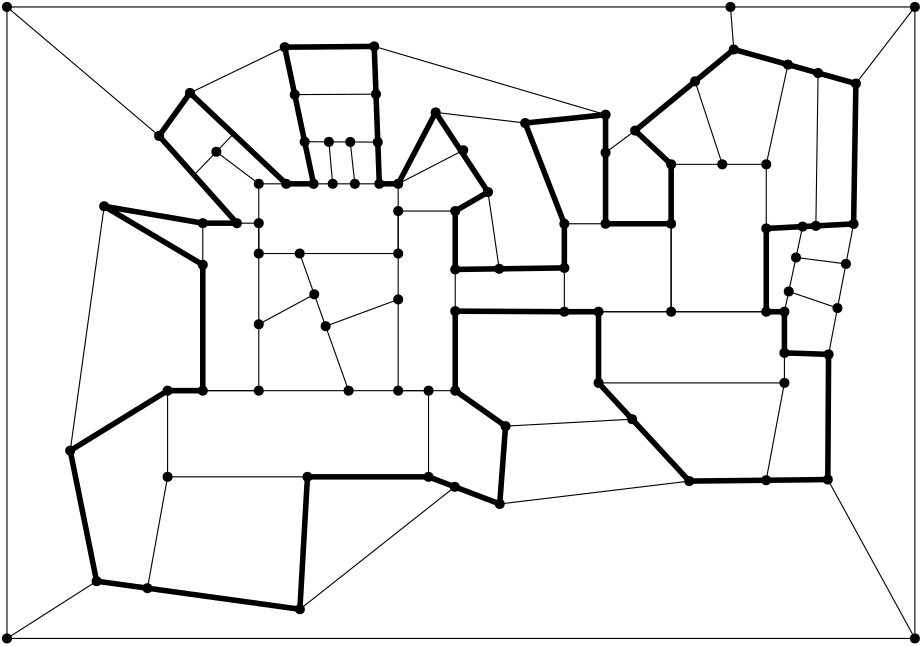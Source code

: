 <?xml version="1.0"?>
<!DOCTYPE ipe SYSTEM "ipe.dtd">
<ipe version="70206" creator="Ipe 7.2.7">
<info created="D:20180929072549" modified="D:20181001110234"/>
<preamble></preamble>
<ipestyle name="basic">
<symbol name="arrow/arc(spx)">
<path stroke="sym-stroke" fill="sym-stroke" pen="sym-pen">
0 0 m
-1 0.333 l
-1 -0.333 l
h
</path>
</symbol>
<symbol name="arrow/farc(spx)">
<path stroke="sym-stroke" fill="white" pen="sym-pen">
0 0 m
-1 0.333 l
-1 -0.333 l
h
</path>
</symbol>
<symbol name="arrow/ptarc(spx)">
<path stroke="sym-stroke" fill="sym-stroke" pen="sym-pen">
0 0 m
-1 0.333 l
-0.8 0 l
-1 -0.333 l
h
</path>
</symbol>
<symbol name="arrow/fptarc(spx)">
<path stroke="sym-stroke" fill="white" pen="sym-pen">
0 0 m
-1 0.333 l
-0.8 0 l
-1 -0.333 l
h
</path>
</symbol>
<symbol name="mark/circle(sx)" transformations="translations">
<path fill="sym-stroke">
0.6 0 0 0.6 0 0 e
0.4 0 0 0.4 0 0 e
</path>
</symbol>
<symbol name="mark/disk(sx)" transformations="translations">
<path fill="sym-stroke">
0.6 0 0 0.6 0 0 e
</path>
</symbol>
<symbol name="mark/fdisk(sfx)" transformations="translations">
<group>
<path fill="sym-fill">
0.5 0 0 0.5 0 0 e
</path>
<path fill="sym-stroke" fillrule="eofill">
0.6 0 0 0.6 0 0 e
0.4 0 0 0.4 0 0 e
</path>
</group>
</symbol>
<symbol name="mark/box(sx)" transformations="translations">
<path fill="sym-stroke" fillrule="eofill">
-0.6 -0.6 m
0.6 -0.6 l
0.6 0.6 l
-0.6 0.6 l
h
-0.4 -0.4 m
0.4 -0.4 l
0.4 0.4 l
-0.4 0.4 l
h
</path>
</symbol>
<symbol name="mark/square(sx)" transformations="translations">
<path fill="sym-stroke">
-0.6 -0.6 m
0.6 -0.6 l
0.6 0.6 l
-0.6 0.6 l
h
</path>
</symbol>
<symbol name="mark/fsquare(sfx)" transformations="translations">
<group>
<path fill="sym-fill">
-0.5 -0.5 m
0.5 -0.5 l
0.5 0.5 l
-0.5 0.5 l
h
</path>
<path fill="sym-stroke" fillrule="eofill">
-0.6 -0.6 m
0.6 -0.6 l
0.6 0.6 l
-0.6 0.6 l
h
-0.4 -0.4 m
0.4 -0.4 l
0.4 0.4 l
-0.4 0.4 l
h
</path>
</group>
</symbol>
<symbol name="mark/cross(sx)" transformations="translations">
<group>
<path fill="sym-stroke">
-0.43 -0.57 m
0.57 0.43 l
0.43 0.57 l
-0.57 -0.43 l
h
</path>
<path fill="sym-stroke">
-0.43 0.57 m
0.57 -0.43 l
0.43 -0.57 l
-0.57 0.43 l
h
</path>
</group>
</symbol>
<symbol name="arrow/fnormal(spx)">
<path stroke="sym-stroke" fill="white" pen="sym-pen">
0 0 m
-1 0.333 l
-1 -0.333 l
h
</path>
</symbol>
<symbol name="arrow/pointed(spx)">
<path stroke="sym-stroke" fill="sym-stroke" pen="sym-pen">
0 0 m
-1 0.333 l
-0.8 0 l
-1 -0.333 l
h
</path>
</symbol>
<symbol name="arrow/fpointed(spx)">
<path stroke="sym-stroke" fill="white" pen="sym-pen">
0 0 m
-1 0.333 l
-0.8 0 l
-1 -0.333 l
h
</path>
</symbol>
<symbol name="arrow/linear(spx)">
<path stroke="sym-stroke" pen="sym-pen">
-1 0.333 m
0 0 l
-1 -0.333 l
</path>
</symbol>
<symbol name="arrow/fdouble(spx)">
<path stroke="sym-stroke" fill="white" pen="sym-pen">
0 0 m
-1 0.333 l
-1 -0.333 l
h
-1 0 m
-2 0.333 l
-2 -0.333 l
h
</path>
</symbol>
<symbol name="arrow/double(spx)">
<path stroke="sym-stroke" fill="sym-stroke" pen="sym-pen">
0 0 m
-1 0.333 l
-1 -0.333 l
h
-1 0 m
-2 0.333 l
-2 -0.333 l
h
</path>
</symbol>
<pen name="heavier" value="0.8"/>
<pen name="fat" value="1.2"/>
<pen name="ultrafat" value="2"/>
<symbolsize name="large" value="5"/>
<symbolsize name="small" value="2"/>
<symbolsize name="tiny" value="1.1"/>
<arrowsize name="large" value="10"/>
<arrowsize name="small" value="5"/>
<arrowsize name="tiny" value="3"/>
<color name="red" value="1 0 0"/>
<color name="green" value="0 1 0"/>
<color name="blue" value="0 0 1"/>
<color name="yellow" value="1 1 0"/>
<color name="orange" value="1 0.647 0"/>
<color name="gold" value="1 0.843 0"/>
<color name="purple" value="0.627 0.125 0.941"/>
<color name="gray" value="0.745"/>
<color name="brown" value="0.647 0.165 0.165"/>
<color name="navy" value="0 0 0.502"/>
<color name="pink" value="1 0.753 0.796"/>
<color name="seagreen" value="0.18 0.545 0.341"/>
<color name="turquoise" value="0.251 0.878 0.816"/>
<color name="violet" value="0.933 0.51 0.933"/>
<color name="darkblue" value="0 0 0.545"/>
<color name="darkcyan" value="0 0.545 0.545"/>
<color name="darkgray" value="0.663"/>
<color name="darkgreen" value="0 0.392 0"/>
<color name="darkmagenta" value="0.545 0 0.545"/>
<color name="darkorange" value="1 0.549 0"/>
<color name="darkred" value="0.545 0 0"/>
<color name="lightblue" value="0.678 0.847 0.902"/>
<color name="lightcyan" value="0.878 1 1"/>
<color name="lightgray" value="0.827"/>
<color name="lightgreen" value="0.565 0.933 0.565"/>
<color name="lightyellow" value="1 1 0.878"/>
<dashstyle name="dashed" value="[4] 0"/>
<dashstyle name="dotted" value="[1 3] 0"/>
<dashstyle name="dash dotted" value="[4 2 1 2] 0"/>
<dashstyle name="dash dot dotted" value="[4 2 1 2 1 2] 0"/>
<textsize name="large" value="\large"/>
<textsize name="small" value="\small"/>
<textsize name="tiny" value="\tiny"/>
<textsize name="Large" value="\Large"/>
<textsize name="LARGE" value="\LARGE"/>
<textsize name="huge" value="\huge"/>
<textsize name="Huge" value="\Huge"/>
<textsize name="footnote" value="\footnotesize"/>
<textstyle name="center" begin="\begin{center}" end="\end{center}"/>
<textstyle name="itemize" begin="\begin{itemize}" end="\end{itemize}"/>
<textstyle name="item" begin="\begin{itemize}\item{}" end="\end{itemize}"/>
<gridsize name="4 pts" value="4"/>
<gridsize name="8 pts (~3 mm)" value="8"/>
<gridsize name="16 pts (~6 mm)" value="16"/>
<gridsize name="32 pts (~12 mm)" value="32"/>
<gridsize name="10 pts (~3.5 mm)" value="10"/>
<gridsize name="20 pts (~7 mm)" value="20"/>
<gridsize name="14 pts (~5 mm)" value="14"/>
<gridsize name="28 pts (~10 mm)" value="28"/>
<gridsize name="56 pts (~20 mm)" value="56"/>
<anglesize name="90 deg" value="90"/>
<anglesize name="60 deg" value="60"/>
<anglesize name="45 deg" value="45"/>
<anglesize name="30 deg" value="30"/>
<anglesize name="22.5 deg" value="22.5"/>
<opacity name="10%" value="0.1"/>
<opacity name="30%" value="0.3"/>
<opacity name="50%" value="0.5"/>
<opacity name="75%" value="0.75"/>
<tiling name="falling" angle="-60" step="4" width="1"/>
<tiling name="rising" angle="30" step="4" width="1"/>
</ipestyle>
<ipestyle name="brew">
<color name="brew1" value="0.552 0.827 0.78"/>
<color name="brew2" value="1 1 0.701"/>
<color name="brew3" value="0.745 0.729 0.854"/>
<color name="brew4" value="0.984 0.501 0.447"/>
<color name="brew5" value="0.501 0.694 0.827"/>
<color name="brew6" value="0.992 0.705 0.384"/>
<color name="brew7" value="0.701 0.87 0.411"/>
<color name="brew8" value="0.988 0.803 0.898"/>
</ipestyle>
<page>
<layer name="alpha"/>
<layer name="tpc0"/>
<layer name="tpc1"/>
<layer name="H"/>
<layer name="tilde-H"/>
<layer name="t0t1"/>
<view layers="alpha" active="alpha"/>
<view layers="alpha tpc0 tpc1" active="tpc0"/>
<view layers="H" active="H"/>
<view layers="tilde-H" active="tilde-H"/>
<view layers="tilde-H t0t1" active="t0t1"/>
<path layer="tpc0" fill="brew8">
157.019 684.193 m
158.662 669.125 l
167.483 669.125 l
166.924 684.142 l
h
</path>
<path fill="brew8">
140.6 684.277 m
143.796 669.125 l
150.685 669.125 l
149.324 684.232 l
h
</path>
<path layer="tpc1" fill="brew8">
165.642 718.589 m
167.483 669.125 l
174.271 669.125 l
187.761 694.831 l
206.603 666.158 l
210.634 638.525 l
234.089 638.851 l
234.089 654.744 l
219.983 691.008 l
248.929 694.012 l
h
</path>
<path fill="brew8">
65.6971 526.072 m
33.424 505.457 l
360.283 505.457 l
328.94 562.664 l
279.061 562.102 l
258.473 584.392 l
212.922 581.896 l
210.825 553.876 l
194.651 560.037 l
138.881 515.968 l
h
</path>
<path fill="brew8">
293.896 732.8 m
295.079 717.496 l
339.043 705.208 l
338.224 654.689 l
329.213 607.721 l
328.94 562.664 l
360.283 505.457 l
360.283 732.8 l
h
</path>
<path fill="brew8">
88.1949 686.366 m
99.3124 701.845 l
133.419 718.315 l
165.642 718.589 l
248.929 694.012 l
248.929 680.377 l
295.079 717.496 l
293.896 732.8 l
33.424 732.8 l
h
</path>
<path fill="brew8">
33.424 732.8 m
33.424 505.457 l
65.6971 526.072 l
56.2009 573.078 l
68.4266 661.053 l
103.927 654.954 l
116.216 654.954 l
88.1949 686.366 l
h
</path>
<path fill="brew1">
99.3124 701.845 m
133.965 669.125 l
143.796 669.125 l
133.419 718.315 l
h
</path>
<path fill="brew1">
319.858 653.732 m
306.78 653.051 l
306.78 623.08 l
313.315 623.08 l
h
</path>
<path fill="brew1">
314.87 630.366 m
332.412 624.397 l
329.213 607.721 l
313.315 608.267 l
313.315 623.08 l
h
</path>
<path fill="brew1">
319.858 653.732 m
338.224 654.689 l
335.463 640.297 l
317.482 642.603 l
h
</path>
<path fill="brew1">
194.806 659.323 m
194.806 638.305 l
210.634 638.525 l
206.603 666.158 l
h
</path>
<path fill="brew1">
194.806 623.286 m
194.806 594.66 l
212.922 581.896 l
258.473 584.392 l
246.399 597.464 l
246.399 623.08 l
h
</path>
<path fill="brew1">
141.611 563.639 m
138.881 515.968 l
194.651 560.037 l
185.194 563.639 l
h
</path>
<path fill="brew1">
68.4266 661.053 m
56.2009 573.078 l
91.2567 594.66 l
103.927 594.66 l
103.927 639.978 l
h
</path>
<path layer="tpc0" fill="brew1">
325.439 709.01 m
324.633 653.981 l
338.224 654.689 l
339.043 705.208 l
h
</path>
<path fill="brew1">
133.419 718.315 m
137.021 701.241 l
166.282 701.393 l
165.642 718.589 l
h
</path>
<path fill="brew1">
246.399 597.464 m
279.061 562.102 l
328.94 562.664 l
329.213 607.721 l
313.315 608.267 l
313.315 597.464 l
h
</path>
<path fill="brew1">
91.2567 594.66 m
56.2009 573.078 l
65.6971 526.072 l
138.881 515.968 l
141.611 563.639 l
91.2567 563.639 l
h
</path>
<path fill="brew1">
194.806 594.66 m
185.194 594.66 l
185.194 563.639 l
210.825 553.876 l
212.922 581.896 l
h
</path>
<path fill="brew1">
103.927 639.978 m
103.927 654.954 l
68.4266 661.053 l
h
</path>
<path fill="brew1">
116.216 654.954 m
88.1949 686.366 l
99.3124 701.845 l
133.965 669.125 l
124.084 669.125 l
124.084 654.954 l
h
</path>
<path fill="brew1">
174.271 659.323 m
174.271 669.125 l
187.761 694.831 l
206.603 666.158 l
194.806 659.323 l
h
</path>
<path fill="brew1">
219.983 691.008 m
248.929 694.012 l
248.929 654.744 l
234.089 654.744 l
h
</path>
<path fill="brew1">
259.579 688.277 m
276.823 674.124 l
290.941 676.142 l
306.78 676.142 l
314.59 712.043 l
295.079 717.496 l
h
</path>
<path fill="brew8">
137.021 701.241 m
140.6 684.277 l
166.924 684.142 l
166.282 701.393 l
h
</path>
<path fill="brew8">
314.59 712.043 m
306.78 676.142 l
306.78 653.051 l
324.633 653.981 l
325.439 709.01 l
h
</path>
<path fill="brew8">
246.399 623.08 m
246.399 597.464 l
313.315 597.464 l
313.315 623.08 l
h
</path>
<path fill="brew8">
272.538 676.142 m
306.78 676.142 l
306.78 623.08 l
272.538 623.08 l
h
</path>
<path fill="brew8">
234.089 654.744 m
234.089 623.08 l
272.538 623.08 l
272.538 654.744 l
h
</path>
<path fill="brew8">
124.084 669.125 m
124.084 644.031 l
174.271 644.031 l
174.271 669.125 l
h
</path>
<path fill="brew8">
194.806 638.305 m
234.089 638.851 l
234.089 623.08 l
194.806 623.286 l
h
</path>
<path fill="brew8">
174.271 659.323 m
194.806 659.323 l
194.806 594.66 l
174.271 594.66 l
h
</path>
<path fill="brew8">
91.2567 594.66 m
91.2567 563.639 l
185.194 563.639 l
185.194 594.66 l
h
</path>
<path fill="brew8">
103.927 654.954 m
103.927 594.66 l
124.084 594.66 l
124.084 654.954 l
h
</path>
<path fill="brew8">
259.579 688.277 m
248.929 680.377 l
</path>
<path layer="alpha" stroke="black">
248.929 680.377 m
259.579 688.277 l
</path>
<path stroke="black">
248.929 694.012 m
165.642 718.589 l
</path>
<path stroke="black">
99.3124 701.845 m
133.419 718.315 l
</path>
<path layer="tpc1" fill="brew1">
259.579 688.277 m
248.929 680.377 l
248.929 654.744 l
272.538 654.744 l
272.538 676.142 l
h
</path>
<path layer="alpha" stroke="black">
234.089 654.744 m
234.089 623.08 l
272.538 623.08 l
272.538 654.744 l
h
</path>
<path stroke="black">
246.399 623.08 m
246.399 597.464 l
313.315 597.464 l
313.315 623.08 l
h
</path>
<path stroke="black">
272.538 623.08 m
272.538 676.142 l
306.78 676.142 l
306.78 623.08 l
h
</path>
<path matrix="1.6 0 0 1.6 -12.1109 -413.958" stroke="black">
85.1219 676.927 m
85.1219 661.243 l
116.489 661.243 l
116.489 676.927 l
h
</path>
<path matrix="1.6 0 0 1.6 -12.1109 -413.958" stroke="black">
116.489 670.801 m
116.489 630.386 l
129.323 630.386 l
129.323 670.801 l
h
</path>
<path matrix="1.6 0 0 1.6 -12.1109 -413.958" stroke="black">
123.316 630.386 m
123.316 610.998 l
64.6048 610.998 l
64.6048 630.386 l
h
</path>
<path matrix="1.6 0 0 1.6 -12.1109 -413.958" stroke="black">
85.1219 668.07 m
85.1219 630.386 l
72.5239 630.386 l
72.5239 668.07 l
h
</path>
<path stroke="black" pen="ultrafat">
88.1949 686.366 m
99.3124 701.845 l
133.965 669.125 l
143.796 669.125 l
133.419 718.315 l
165.642 718.589 l
167.483 669.125 l
174.271 669.125 l
187.761 694.831 l
206.603 666.158 l
194.806 659.323 l
194.806 638.305 l
234.089 638.851 l
234.089 654.744 l
219.983 691.008 l
248.929 694.012 l
248.929 654.744 l
272.538 654.744 l
272.538 676.142 l
259.579 688.277 l
295.079 717.496 l
339.043 705.208 l
338.224 654.689 l
306.78 653.051 l
306.78 623.08 l
313.315 623.08 l
313.315 608.267 l
329.213 607.721 l
328.94 562.664 l
279.061 562.102 l
246.399 597.464 l
246.399 623.08 l
234.089 623.08 l
194.806 623.286 l
194.806 594.66 l
212.922 581.896 l
210.825 553.876 l
185.194 563.639 l
141.611 563.639 l
138.881 515.968 l
65.6971 526.072 l
56.2009 573.078 l
91.2567 594.66 l
103.927 594.66 l
103.927 639.978 l
68.4266 661.053 l
103.927 654.954 l
116.216 654.954 l
h
</path>
<path stroke="black">
281.144 706.027 m
290.941 676.142 l
</path>
<path stroke="black">
306.78 676.142 m
314.59 712.043 l
</path>
<path stroke="black">
325.439 709.01 m
324.633 653.981 l
</path>
<path stroke="black">
138.821 644.031 m
156.42 594.66 l
</path>
<path stroke="black">
148.147 617.867 m
174.271 627.515 l
</path>
<path stroke="black">
144.055 629.349 m
124.084 618.567 l
</path>
<path stroke="black">
212.922 581.896 m
258.473 584.392 l
</path>
<path stroke="black">
187.761 694.831 m
219.983 691.008 l
</path>
<path stroke="black">
206.603 666.158 m
210.634 638.525 l
</path>
<path stroke="black">
210.825 553.876 m
279.061 562.102 l
</path>
<path stroke="black">
138.881 515.968 m
194.651 560.037 l
</path>
<path stroke="black">
338.224 654.689 m
329.213 607.721 l
</path>
<path stroke="black">
313.315 623.08 m
319.858 653.732 l
</path>
<path stroke="black">
317.482 642.603 m
335.463 640.297 l
</path>
<path stroke="black">
314.87 630.366 m
332.412 624.397 l
</path>
<use name="mark/disk(sx)" pos="56.2009 573.078" size="normal" stroke="black"/>
<use name="mark/disk(sx)" pos="68.4266 661.053" size="normal" stroke="black"/>
<use name="mark/disk(sx)" pos="144.055 629.349" size="normal" stroke="black"/>
<use name="mark/disk(sx)" pos="148.147 617.867" size="normal" stroke="black"/>
<use name="mark/disk(sx)" pos="174.271 627.515" size="normal" stroke="black"/>
<use name="mark/disk(sx)" pos="124.084 618.567" size="normal" stroke="black"/>
<use name="mark/disk(sx)" pos="138.821 644.031" size="normal" stroke="black"/>
<use name="mark/disk(sx)" pos="156.42 594.66" size="normal" stroke="black"/>
<use name="mark/disk(sx)" pos="124.084 594.66" size="normal" stroke="black"/>
<use name="mark/disk(sx)" pos="103.927 594.66" size="normal" stroke="black"/>
<use name="mark/disk(sx)" pos="91.2567 594.66" size="normal" stroke="black"/>
<use name="mark/disk(sx)" pos="91.2567 563.639" size="normal" stroke="black"/>
<use name="mark/disk(sx)" pos="141.611 563.639" size="normal" stroke="black"/>
<use name="mark/disk(sx)" pos="185.194 563.639" size="normal" stroke="black"/>
<use name="mark/disk(sx)" pos="194.806 594.66" size="normal" stroke="black"/>
<use name="mark/disk(sx)" pos="185.194 594.66" size="normal" stroke="black"/>
<use name="mark/disk(sx)" pos="174.271 594.66" size="normal" stroke="black"/>
<use name="mark/disk(sx)" pos="174.271 644.031" size="normal" stroke="black"/>
<use name="mark/disk(sx)" pos="174.271 669.125" size="normal" stroke="black"/>
<use name="mark/disk(sx)" pos="174.271 659.323" size="normal" stroke="black"/>
<use name="mark/disk(sx)" pos="143.796 669.125" size="normal" stroke="black"/>
<use name="mark/disk(sx)" pos="133.965 669.125" size="normal" stroke="black"/>
<use name="mark/disk(sx)" pos="124.084 654.954" size="normal" stroke="black"/>
<use name="mark/disk(sx)" pos="116.216 654.954" size="normal" stroke="black"/>
<use name="mark/disk(sx)" pos="103.927 654.954" size="normal" stroke="black"/>
<use name="mark/disk(sx)" pos="88.1949 686.366" size="normal" stroke="black"/>
<use name="mark/disk(sx)" pos="99.3124 701.845" size="normal" stroke="black"/>
<use name="mark/disk(sx)" pos="133.419 718.315" size="normal" stroke="black"/>
<use name="mark/disk(sx)" pos="165.642 718.589" size="normal" stroke="black"/>
<use name="mark/disk(sx)" pos="187.761 694.831" size="normal" stroke="black"/>
<use name="mark/disk(sx)" pos="219.983 691.008" size="normal" stroke="black"/>
<use name="mark/disk(sx)" pos="206.603 666.158" size="normal" stroke="black"/>
<use name="mark/disk(sx)" pos="194.806 638.305" size="normal" stroke="black"/>
<use name="mark/disk(sx)" pos="234.089 638.851" size="normal" stroke="black"/>
<use name="mark/disk(sx)" pos="210.634 638.525" size="normal" stroke="black"/>
<use name="mark/disk(sx)" pos="248.929 694.012" size="normal" stroke="black"/>
<use name="mark/disk(sx)" pos="248.929 654.744" size="normal" stroke="black"/>
<use name="mark/disk(sx)" pos="272.538 654.744" size="normal" stroke="black"/>
<path stroke="black">
174.271 669.125 m
197.692 681.22 l
</path>
<use name="mark/disk(sx)" pos="197.692 681.22" size="normal" stroke="black"/>
<use name="mark/disk(sx)" pos="194.806 623.286" size="normal" stroke="black"/>
<use name="mark/disk(sx)" pos="246.399 623.08" size="normal" stroke="black"/>
<use name="mark/disk(sx)" pos="234.089 623.08" size="normal" stroke="black"/>
<use name="mark/disk(sx)" pos="272.538 623.08" size="normal" stroke="black"/>
<use name="mark/disk(sx)" pos="306.78 623.08" size="normal" stroke="black"/>
<use name="mark/disk(sx)" pos="313.315 623.08" size="normal" stroke="black"/>
<use name="mark/disk(sx)" pos="313.315 608.267" size="normal" stroke="black"/>
<use name="mark/disk(sx)" pos="272.538 676.142" size="normal" stroke="black"/>
<use name="mark/disk(sx)" pos="281.144 706.027" size="normal" stroke="black"/>
<use name="mark/disk(sx)" pos="295.079 717.496" size="normal" stroke="black"/>
<use name="mark/disk(sx)" pos="314.59 712.043" size="normal" stroke="black"/>
<use name="mark/disk(sx)" pos="325.439 709.01" size="normal" stroke="black"/>
<use name="mark/disk(sx)" pos="339.043 705.208" size="normal" stroke="black"/>
<use name="mark/disk(sx)" pos="338.224 654.689" size="normal" stroke="black"/>
<use name="mark/disk(sx)" pos="324.633 653.981" size="normal" stroke="black"/>
<use name="mark/disk(sx)" pos="306.78 676.142" size="normal" stroke="black"/>
<use name="mark/disk(sx)" pos="290.941 676.142" size="normal" stroke="black"/>
<use name="mark/disk(sx)" pos="306.78 653.051" size="normal" stroke="black"/>
<use name="mark/disk(sx)" pos="317.482 642.603" size="normal" stroke="black"/>
<use name="mark/disk(sx)" pos="314.87 630.366" size="normal" stroke="black"/>
<use name="mark/disk(sx)" pos="332.412 624.397" size="normal" stroke="black"/>
<use name="mark/disk(sx)" pos="335.463 640.297" size="normal" stroke="black"/>
<use name="mark/disk(sx)" pos="313.315 597.464" size="normal" stroke="black"/>
<use name="mark/disk(sx)" pos="328.94 562.664" size="normal" stroke="black"/>
<use name="mark/disk(sx)" pos="329.213 607.721" size="normal" stroke="black"/>
<use name="mark/disk(sx)" pos="279.061 562.102" size="normal" stroke="black"/>
<use name="mark/disk(sx)" pos="258.473 584.392" size="normal" stroke="black"/>
<use name="mark/disk(sx)" pos="246.399 597.464" size="normal" stroke="black"/>
<use name="mark/disk(sx)" pos="212.922 581.896" size="normal" stroke="black"/>
<use name="mark/disk(sx)" pos="210.825 553.876" size="normal" stroke="black"/>
<use name="mark/disk(sx)" pos="194.651 560.037" size="normal" stroke="black"/>
<use name="mark/disk(sx)" pos="138.881 515.968" size="normal" stroke="black"/>
<use name="mark/disk(sx)" pos="124.084 644.031" size="normal" stroke="black"/>
<path stroke="black">
140.6 684.277 m
166.924 684.142 l
</path>
<use name="mark/disk(sx)" pos="137.021 701.241" size="normal" stroke="black"/>
<use name="mark/disk(sx)" pos="140.6 684.277" size="normal" stroke="black"/>
<path stroke="black">
33.424 732.8 m
33.424 505.457 l
360.283 505.457 l
360.283 732.8 l
h
</path>
<use name="mark/disk(sx)" pos="33.424 732.8" size="normal" stroke="black"/>
<use name="mark/disk(sx)" pos="360.283 732.8" size="normal" stroke="black"/>
<use name="mark/disk(sx)" pos="360.283 505.457" size="normal" stroke="black"/>
<use name="mark/disk(sx)" pos="33.424 505.457" size="normal" stroke="black"/>
<path stroke="black">
33.424 505.457 m
65.6971 526.072 l
</path>
<path stroke="black">
33.424 732.8 m
88.1949 686.366 l
</path>
<path stroke="black">
339.043 705.208 m
360.283 732.8 l
</path>
<path stroke="black">
328.94 562.664 m
360.283 505.457 l
</path>
<path stroke="black">
157.019 684.193 m
158.662 669.125 l
</path>
<use name="mark/disk(sx)" pos="157.019 684.193" size="normal" stroke="black"/>
<use name="mark/disk(sx)" pos="158.662 669.125" size="normal" stroke="black"/>
<path stroke="black">
100.762 672.278 m
114.957 687.074 l
</path>
<path stroke="black">
124.084 669.125 m
108.809 680.666 l
</path>
<use name="mark/disk(sx)" pos="108.809 680.666" size="normal" stroke="black"/>
<use name="mark/disk(sx)" pos="124.084 669.125" size="normal" stroke="black"/>
<use name="mark/disk(sx)" pos="234.089 654.744" size="normal" stroke="black"/>
<path stroke="black">
313.315 597.464 m
306.743 562.414 l
306.743 562.414 l
</path>
<use name="mark/disk(sx)" pos="306.743 562.414" size="normal" stroke="black"/>
<path stroke="black">
91.2567 563.639 m
84.0035 523.545 l
</path>
<use name="mark/disk(sx)" pos="65.6971 526.072" size="normal" stroke="black"/>
<use name="mark/disk(sx)" pos="84.0035 523.545" size="normal" stroke="black"/>
<use name="mark/disk(sx)" pos="103.927 639.978" size="normal" stroke="black"/>
<path stroke="black">
295.079 717.496 m
293.896 732.8 l
</path>
<use name="mark/disk(sx)" pos="194.806 659.323" size="normal" stroke="black"/>
<use name="mark/disk(sx)" pos="293.896 732.8" size="normal" stroke="black"/>
<use name="mark/disk(sx)" pos="319.858 653.732" size="normal" stroke="black"/>
<use name="mark/disk(sx)" pos="166.924 684.142" size="normal" stroke="black"/>
<use name="mark/disk(sx)" pos="167.483 669.125" size="normal" stroke="black"/>
<path stroke="black">
137.021 701.241 m
166.282 701.393 l
</path>
<use name="mark/disk(sx)" pos="166.282 701.393" size="normal" stroke="black"/>
<use name="mark/disk(sx)" pos="259.579 688.277" size="normal" stroke="black"/>
<use name="mark/disk(sx)" pos="248.929 680.377" size="normal" stroke="black"/>
<path stroke="black">
149.324 684.232 m
150.685 669.125 l
</path>
<use name="mark/disk(sx)" pos="149.324 684.232" size="normal" stroke="black"/>
<use name="mark/disk(sx)" pos="150.685 669.125" size="normal" stroke="black"/>
<path fill="brew8">
68.4266 661.053 m
56.2009 573.078 l
</path>
<path fill="brew8">
56.2009 573.078 m
68.4266 661.053 l
</path>
<path stroke="black">
68.4266 661.053 m
56.2009 573.078 l
</path>
<path layer="H" stroke="black">
248.929 680.377 m
259.579 688.277 l
</path>
<path stroke="black">
248.929 694.012 m
165.642 718.589 l
</path>
<path stroke="black">
99.3124 701.845 m
133.419 718.315 l
</path>
<path stroke="black">
234.089 654.744 m
234.089 623.08 l
272.538 623.08 l
272.538 654.744 l
h
</path>
<path stroke="black">
246.399 623.08 m
246.399 597.464 l
313.315 597.464 l
313.315 623.08 l
h
</path>
<path stroke="black">
272.538 623.08 m
272.538 676.142 l
306.78 676.142 l
306.78 623.08 l
h
</path>
<path matrix="1.6 0 0 1.6 -12.1109 -413.958" stroke="black">
85.1219 676.927 m
85.1219 661.243 l
116.489 661.243 l
116.489 676.927 l
h
</path>
<path matrix="1.6 0 0 1.6 -12.1109 -413.958" stroke="black">
116.489 670.801 m
116.489 630.386 l
129.323 630.386 l
129.323 670.801 l
h
</path>
<path matrix="1.6 0 0 1.6 -12.1109 -413.958" stroke="black">
123.316 630.386 m
123.316 610.998 l
64.6048 610.998 l
64.6048 630.386 l
h
</path>
<path matrix="1.6 0 0 1.6 -12.1109 -413.958" stroke="black">
85.1219 668.07 m
85.1219 630.386 l
72.5239 630.386 l
72.5239 668.07 l
h
</path>
<path stroke="black" pen="ultrafat">
88.1949 686.366 m
99.3124 701.845 l
133.965 669.125 l
143.796 669.125 l
133.419 718.315 l
165.642 718.589 l
167.483 669.125 l
174.271 669.125 l
187.761 694.831 l
206.603 666.158 l
194.806 659.323 l
194.806 638.305 l
234.089 638.851 l
234.089 654.744 l
219.983 691.008 l
248.929 694.012 l
248.929 654.744 l
272.538 654.744 l
272.538 676.142 l
259.579 688.277 l
295.079 717.496 l
339.043 705.208 l
338.224 654.689 l
306.78 653.051 l
306.78 623.08 l
313.315 623.08 l
313.315 608.267 l
329.213 607.721 l
328.94 562.664 l
279.061 562.102 l
246.399 597.464 l
246.399 623.08 l
234.089 623.08 l
194.806 623.286 l
194.806 594.66 l
212.922 581.896 l
210.825 553.876 l
185.194 563.639 l
141.611 563.639 l
138.881 515.968 l
65.6971 526.072 l
56.2009 573.078 l
91.2567 594.66 l
103.927 594.66 l
103.927 639.978 l
68.4266 661.053 l
103.927 654.954 l
116.216 654.954 l
h
</path>
<path stroke="black">
306.78 676.142 m
314.59 712.043 l
</path>
<path stroke="black">
325.439 709.01 m
324.633 653.981 l
</path>
<path stroke="black">
212.922 581.896 m
258.473 584.392 l
</path>
<path stroke="black">
187.761 694.831 m
219.983 691.008 l
</path>
<path stroke="black">
206.603 666.158 m
210.634 638.525 l
</path>
<path stroke="black">
210.825 553.876 m
279.061 562.102 l
</path>
<path stroke="black">
138.881 515.968 m
194.651 560.037 l
</path>
<path stroke="black">
338.224 654.689 m
329.213 607.721 l
</path>
<use name="mark/disk(sx)" pos="56.2009 573.078" size="normal" stroke="black"/>
<use name="mark/disk(sx)" pos="68.4266 661.053" size="normal" stroke="black"/>
<use name="mark/disk(sx)" pos="174.271 627.515" size="normal" stroke="gray"/>
<use name="mark/disk(sx)" pos="124.084 618.567" size="normal" stroke="gray"/>
<use name="mark/disk(sx)" pos="138.821 644.031" size="normal" stroke="gray"/>
<use name="mark/disk(sx)" pos="156.42 594.66" size="normal" stroke="gray"/>
<use name="mark/disk(sx)" pos="124.084 594.66" size="normal" stroke="black"/>
<use name="mark/disk(sx)" pos="103.927 594.66" size="normal" stroke="black"/>
<use name="mark/disk(sx)" pos="91.2567 594.66" size="normal" stroke="black"/>
<use name="mark/disk(sx)" pos="91.2567 563.639" size="normal" stroke="gray"/>
<use name="mark/disk(sx)" pos="141.611 563.639" size="normal" stroke="black"/>
<use name="mark/disk(sx)" pos="185.194 563.639" size="normal" stroke="black"/>
<use name="mark/disk(sx)" pos="194.806 594.66" size="normal" stroke="black"/>
<use name="mark/disk(sx)" pos="185.194 594.66" size="normal" stroke="black"/>
<use name="mark/disk(sx)" pos="174.271 594.66" size="normal" stroke="black"/>
<use name="mark/disk(sx)" pos="174.271 644.031" size="normal" stroke="black"/>
<use name="mark/disk(sx)" pos="174.271 669.125" size="normal" stroke="gray"/>
<use name="mark/disk(sx)" pos="174.271 659.323" size="normal" stroke="black"/>
<use name="mark/disk(sx)" pos="143.796 669.125" size="normal" stroke="black"/>
<use name="mark/disk(sx)" pos="133.965 669.125" size="normal" stroke="black"/>
<use name="mark/disk(sx)" pos="124.084 654.954" size="normal" stroke="black"/>
<use name="mark/disk(sx)" pos="116.216 654.954" size="normal" stroke="black"/>
<use name="mark/disk(sx)" pos="103.927 654.954" size="normal" stroke="black"/>
<use name="mark/disk(sx)" pos="88.1949 686.366" size="normal" stroke="black"/>
<use name="mark/disk(sx)" pos="99.3124 701.845" size="normal" stroke="black"/>
<use name="mark/disk(sx)" pos="133.419 718.315" size="normal" stroke="black"/>
<use name="mark/disk(sx)" pos="165.642 718.589" size="normal" stroke="black"/>
<use name="mark/disk(sx)" pos="187.761 694.831" size="normal" stroke="black"/>
<use name="mark/disk(sx)" pos="219.983 691.008" size="normal" stroke="black"/>
<use name="mark/disk(sx)" pos="206.603 666.158" size="normal" stroke="black"/>
<use name="mark/disk(sx)" pos="194.806 638.305" size="normal" stroke="black"/>
<use name="mark/disk(sx)" pos="234.089 638.851" size="normal" stroke="black"/>
<use name="mark/disk(sx)" pos="210.634 638.525" size="normal" stroke="black"/>
<use name="mark/disk(sx)" pos="248.929 694.012" size="normal" stroke="black"/>
<use name="mark/disk(sx)" pos="248.929 654.744" size="normal" stroke="black"/>
<use name="mark/disk(sx)" pos="272.538 654.744" size="normal" stroke="black"/>
<use name="mark/disk(sx)" pos="194.806 623.286" size="normal" stroke="black"/>
<use name="mark/disk(sx)" pos="246.399 623.08" size="normal" stroke="black"/>
<use name="mark/disk(sx)" pos="234.089 623.08" size="normal" stroke="black"/>
<use name="mark/disk(sx)" pos="272.538 623.08" size="normal" stroke="black"/>
<use name="mark/disk(sx)" pos="306.78 623.08" size="normal" stroke="black"/>
<use name="mark/disk(sx)" pos="313.315 623.08" size="normal" stroke="black"/>
<use name="mark/disk(sx)" pos="313.315 608.267" size="normal" stroke="black"/>
<use name="mark/disk(sx)" pos="272.538 676.142" size="normal" stroke="black"/>
<use name="mark/disk(sx)" pos="281.144 706.027" size="normal" stroke="black"/>
<use name="mark/disk(sx)" pos="295.079 717.496" size="normal" stroke="black"/>
<use name="mark/disk(sx)" pos="314.59 712.043" size="normal" stroke="black"/>
<use name="mark/disk(sx)" pos="325.439 709.01" size="normal" stroke="black"/>
<use name="mark/disk(sx)" pos="339.043 705.208" size="normal" stroke="black"/>
<use name="mark/disk(sx)" pos="338.224 654.689" size="normal" stroke="black"/>
<use name="mark/disk(sx)" pos="324.633 653.981" size="normal" stroke="black"/>
<use name="mark/disk(sx)" pos="306.78 676.142" size="normal" stroke="black"/>
<use name="mark/disk(sx)" pos="290.941 676.142" size="normal" stroke="gray"/>
<use name="mark/disk(sx)" pos="306.78 653.051" size="normal" stroke="black"/>
<use name="mark/disk(sx)" pos="332.412 624.397" size="normal" stroke="gray"/>
<use name="mark/disk(sx)" pos="335.463 640.297" size="normal" stroke="gray"/>
<use name="mark/disk(sx)" pos="313.315 597.464" size="normal" stroke="gray"/>
<use name="mark/disk(sx)" pos="328.94 562.664" size="normal" stroke="black"/>
<use name="mark/disk(sx)" pos="329.213 607.721" size="normal" stroke="black"/>
<use name="mark/disk(sx)" pos="279.061 562.102" size="normal" stroke="black"/>
<use name="mark/disk(sx)" pos="258.473 584.392" size="normal" stroke="black"/>
<use name="mark/disk(sx)" pos="246.399 597.464" size="normal" stroke="black"/>
<use name="mark/disk(sx)" pos="212.922 581.896" size="normal" stroke="black"/>
<use name="mark/disk(sx)" pos="210.825 553.876" size="normal" stroke="black"/>
<use name="mark/disk(sx)" pos="194.651 560.037" size="normal" stroke="black"/>
<use name="mark/disk(sx)" pos="138.881 515.968" size="normal" stroke="black"/>
<use name="mark/disk(sx)" pos="124.084 644.031" size="normal" stroke="black"/>
<path stroke="black">
140.6 684.277 m
166.924 684.142 l
</path>
<use name="mark/disk(sx)" pos="137.021 701.241" size="normal" stroke="black"/>
<use name="mark/disk(sx)" pos="140.6 684.277" size="normal" stroke="black"/>
<path stroke="black">
33.424 732.8 m
33.424 505.457 l
360.283 505.457 l
360.283 732.8 l
h
</path>
<use name="mark/disk(sx)" pos="33.424 732.8" size="normal" stroke="black"/>
<use name="mark/disk(sx)" pos="360.283 732.8" size="normal" stroke="black"/>
<use name="mark/disk(sx)" pos="360.283 505.457" size="normal" stroke="black"/>
<use name="mark/disk(sx)" pos="33.424 505.457" size="normal" stroke="black"/>
<path stroke="black">
33.424 505.457 m
65.6971 526.072 l
</path>
<path stroke="black">
33.424 732.8 m
88.1949 686.366 l
</path>
<path stroke="black">
339.043 705.208 m
360.283 732.8 l
</path>
<path stroke="black">
328.94 562.664 m
360.283 505.457 l
</path>
<path stroke="black">
157.019 684.193 m
158.662 669.125 l
</path>
<use name="mark/disk(sx)" pos="157.019 684.193" size="normal" stroke="black"/>
<use name="mark/disk(sx)" pos="158.662 669.125" size="normal" stroke="black"/>
<use name="mark/disk(sx)" pos="124.084 669.125" size="normal" stroke="black"/>
<use name="mark/disk(sx)" pos="234.089 654.744" size="normal" stroke="black"/>
<use name="mark/disk(sx)" pos="306.743 562.414" size="normal" stroke="gray"/>
<use name="mark/disk(sx)" pos="65.6971 526.072" size="normal" stroke="black"/>
<use name="mark/disk(sx)" pos="84.0035 523.545" size="normal" stroke="gray"/>
<use name="mark/disk(sx)" pos="103.927 639.978" size="normal" stroke="black"/>
<path stroke="black">
295.079 717.496 m
293.896 732.8 l
</path>
<use name="mark/disk(sx)" pos="194.806 659.323" size="normal" stroke="black"/>
<use name="mark/disk(sx)" pos="293.896 732.8" size="normal" stroke="black"/>
<use name="mark/disk(sx)" pos="319.858 653.732" size="normal" stroke="black"/>
<use name="mark/disk(sx)" pos="166.924 684.142" size="normal" stroke="black"/>
<use name="mark/disk(sx)" pos="167.483 669.125" size="normal" stroke="black"/>
<path stroke="black">
137.021 701.241 m
166.282 701.393 l
</path>
<use name="mark/disk(sx)" pos="166.282 701.393" size="normal" stroke="black"/>
<use name="mark/disk(sx)" pos="259.579 688.277" size="normal" stroke="black"/>
<use name="mark/disk(sx)" pos="248.929 680.377" size="normal" stroke="black"/>
<path stroke="black">
149.324 684.232 m
150.685 669.125 l
</path>
<use name="mark/disk(sx)" pos="149.324 684.232" size="normal" stroke="black"/>
<use name="mark/disk(sx)" pos="150.685 669.125" size="normal" stroke="black"/>
<path fill="brew8">
68.4266 661.053 m
56.2009 573.078 l
</path>
<path fill="brew8">
56.2009 573.078 m
68.4266 661.053 l
</path>
<path stroke="black">
68.4266 661.053 m
56.2009 573.078 l
</path>
<use name="mark/disk(sx)" pos="197.692 681.22" size="normal" stroke="gray"/>
<path layer="tilde-H" stroke="gray">
248.929 680.377 m
259.579 688.277 l
</path>
<path stroke="gray">
248.929 694.012 m
165.642 718.589 l
</path>
<path stroke="gray">
99.3124 701.845 m
133.419 718.315 l
</path>
<path stroke="gray">
234.089 654.744 m
234.089 623.08 l
272.538 623.08 l
272.538 654.744 l
h
</path>
<path stroke="gray">
246.399 623.08 m
246.399 597.464 l
313.315 597.464 l
313.315 623.08 l
h
</path>
<path stroke="gray">
272.538 623.08 m
272.538 676.142 l
306.78 676.142 l
306.78 623.08 l
h
</path>
<path matrix="1.6 0 0 1.6 -12.1109 -413.958" stroke="gray">
85.1219 676.927 m
85.1219 661.243 l
116.489 661.243 l
116.489 676.927 l
h
</path>
<path matrix="1.6 0 0 1.6 -12.1109 -413.958" stroke="gray">
116.489 670.801 m
116.489 630.386 l
129.323 630.386 l
129.323 670.801 l
h
</path>
<path matrix="1.6 0 0 1.6 -12.1109 -413.958" stroke="gray">
123.316 630.386 m
123.316 610.998 l
64.6048 610.998 l
64.6048 630.386 l
h
</path>
<path matrix="1.6 0 0 1.6 -12.1109 -413.958" stroke="gray">
85.1219 668.07 m
85.1219 630.386 l
72.5239 630.386 l
72.5239 668.07 l
h
</path>
<path stroke="black" pen="ultrafat">
88.1949 686.366 m
99.3124 701.845 l
133.965 669.125 l
143.796 669.125 l
133.419 718.315 l
165.642 718.589 l
167.483 669.125 l
174.271 669.125 l
187.761 694.831 l
206.603 666.158 l
194.806 659.323 l
194.806 638.305 l
234.089 638.851 l
234.089 654.744 l
219.983 691.008 l
248.929 694.012 l
248.929 654.744 l
272.538 654.744 l
272.538 676.142 l
259.579 688.277 l
295.079 717.496 l
339.043 705.208 l
338.224 654.689 l
306.78 653.051 l
306.78 623.08 l
313.315 623.08 l
313.315 608.267 l
329.213 607.721 l
328.94 562.664 l
279.061 562.102 l
246.399 597.464 l
246.399 623.08 l
234.089 623.08 l
194.806 623.286 l
194.806 594.66 l
212.922 581.896 l
210.825 553.876 l
185.194 563.639 l
141.611 563.639 l
138.881 515.968 l
65.6971 526.072 l
56.2009 573.078 l
91.2567 594.66 l
103.927 594.66 l
103.927 639.978 l
68.4266 661.053 l
103.927 654.954 l
116.216 654.954 l
h
</path>
<path stroke="gray">
306.78 676.142 m
314.59 712.043 l
</path>
<path stroke="gray">
325.439 709.01 m
324.633 653.981 l
</path>
<path stroke="gray">
212.922 581.896 m
258.473 584.392 l
</path>
<path stroke="gray">
187.761 694.831 m
219.983 691.008 l
</path>
<path stroke="gray">
206.603 666.158 m
210.634 638.525 l
</path>
<path stroke="gray">
210.825 553.876 m
279.061 562.102 l
</path>
<path stroke="gray">
138.881 515.968 m
194.651 560.037 l
</path>
<path stroke="gray">
338.224 654.689 m
329.213 607.721 l
</path>
<use name="mark/disk(sx)" pos="56.2009 573.078" size="normal" stroke="gray"/>
<use name="mark/disk(sx)" pos="68.4266 661.053" size="normal" stroke="gray"/>
<use name="mark/disk(sx)" pos="174.271 627.515" size="normal" stroke="gray"/>
<use name="mark/disk(sx)" pos="124.084 618.567" size="normal" stroke="gray"/>
<use name="mark/disk(sx)" pos="138.821 644.031" size="normal" stroke="gray"/>
<use name="mark/disk(sx)" pos="156.42 594.66" size="normal" stroke="gray"/>
<use name="mark/disk(sx)" pos="124.084 594.66" size="normal" stroke="gray"/>
<use name="mark/disk(sx)" pos="103.927 594.66" size="normal" stroke="gray"/>
<use name="mark/disk(sx)" pos="91.2567 594.66" size="normal" stroke="gray"/>
<use name="mark/disk(sx)" pos="91.2567 563.639" size="normal" stroke="gray"/>
<use name="mark/disk(sx)" pos="141.611 563.639" size="normal" stroke="gray"/>
<use name="mark/disk(sx)" pos="185.194 563.639" size="normal" stroke="gray"/>
<use name="mark/disk(sx)" pos="194.806 594.66" size="normal" stroke="gray"/>
<use name="mark/disk(sx)" pos="185.194 594.66" size="normal" stroke="gray"/>
<use name="mark/disk(sx)" pos="174.271 594.66" size="normal" stroke="gray"/>
<use name="mark/disk(sx)" pos="174.271 644.031" size="normal" stroke="gray"/>
<use name="mark/disk(sx)" pos="174.271 669.125" size="normal" stroke="gray"/>
<use name="mark/disk(sx)" pos="174.271 659.323" size="normal" stroke="gray"/>
<use name="mark/disk(sx)" pos="143.796 669.125" size="normal" stroke="gray"/>
<use name="mark/disk(sx)" pos="133.965 669.125" size="normal" stroke="gray"/>
<use name="mark/disk(sx)" pos="124.084 654.954" size="normal" stroke="gray"/>
<use name="mark/disk(sx)" pos="116.216 654.954" size="normal" stroke="gray"/>
<use name="mark/disk(sx)" pos="103.927 654.954" size="normal" stroke="gray"/>
<use name="mark/disk(sx)" pos="88.1949 686.366" size="normal" stroke="gray"/>
<use name="mark/disk(sx)" pos="99.3124 701.845" size="normal" stroke="gray"/>
<use name="mark/disk(sx)" pos="133.419 718.315" size="normal" stroke="gray"/>
<use name="mark/disk(sx)" pos="165.642 718.589" size="normal" stroke="gray"/>
<use name="mark/disk(sx)" pos="187.761 694.831" size="normal" stroke="gray"/>
<use name="mark/disk(sx)" pos="219.983 691.008" size="normal" stroke="gray"/>
<use name="mark/disk(sx)" pos="206.603 666.158" size="normal" stroke="gray"/>
<use name="mark/disk(sx)" pos="194.806 638.305" size="normal" stroke="gray"/>
<use name="mark/disk(sx)" pos="234.089 638.851" size="normal" stroke="gray"/>
<use name="mark/disk(sx)" pos="210.634 638.525" size="normal" stroke="gray"/>
<use name="mark/disk(sx)" pos="248.929 694.012" size="normal" stroke="gray"/>
<use name="mark/disk(sx)" pos="248.929 654.744" size="normal" stroke="gray"/>
<use name="mark/disk(sx)" pos="272.538 654.744" size="normal" stroke="gray"/>
<use name="mark/disk(sx)" pos="194.806 623.286" size="normal" stroke="gray"/>
<use name="mark/disk(sx)" pos="246.399 623.08" size="normal" stroke="gray"/>
<use name="mark/disk(sx)" pos="234.089 623.08" size="normal" stroke="gray"/>
<use name="mark/disk(sx)" pos="272.538 623.08" size="normal" stroke="gray"/>
<use name="mark/disk(sx)" pos="306.78 623.08" size="normal" stroke="gray"/>
<use name="mark/disk(sx)" pos="313.315 623.08" size="normal" stroke="gray"/>
<use name="mark/disk(sx)" pos="313.315 608.267" size="normal" stroke="gray"/>
<use name="mark/disk(sx)" pos="272.538 676.142" size="normal" stroke="gray"/>
<use name="mark/disk(sx)" pos="281.144 706.027" size="normal" stroke="gray"/>
<use name="mark/disk(sx)" pos="295.079 717.496" size="normal" stroke="gray"/>
<use name="mark/disk(sx)" pos="314.59 712.043" size="normal" stroke="gray"/>
<use name="mark/disk(sx)" pos="325.439 709.01" size="normal" stroke="gray"/>
<use name="mark/disk(sx)" pos="339.043 705.208" size="normal" stroke="gray"/>
<use name="mark/disk(sx)" pos="338.224 654.689" size="normal" stroke="gray"/>
<use name="mark/disk(sx)" pos="324.633 653.981" size="normal" stroke="gray"/>
<use name="mark/disk(sx)" pos="306.78 676.142" size="normal" stroke="gray"/>
<use name="mark/disk(sx)" pos="290.941 676.142" size="normal" stroke="gray"/>
<use name="mark/disk(sx)" pos="306.78 653.051" size="normal" stroke="gray"/>
<use name="mark/disk(sx)" pos="332.412 624.397" size="normal" stroke="gray"/>
<use name="mark/disk(sx)" pos="335.463 640.297" size="normal" stroke="gray"/>
<use name="mark/disk(sx)" pos="313.315 597.464" size="normal" stroke="gray"/>
<use name="mark/disk(sx)" pos="328.94 562.664" size="normal" stroke="gray"/>
<use name="mark/disk(sx)" pos="329.213 607.721" size="normal" stroke="gray"/>
<use name="mark/disk(sx)" pos="279.061 562.102" size="normal" stroke="gray"/>
<use name="mark/disk(sx)" pos="258.473 584.392" size="normal" stroke="gray"/>
<use name="mark/disk(sx)" pos="246.399 597.464" size="normal" stroke="gray"/>
<use name="mark/disk(sx)" pos="212.922 581.896" size="normal" stroke="gray"/>
<use name="mark/disk(sx)" pos="210.825 553.876" size="normal" stroke="gray"/>
<use name="mark/disk(sx)" pos="194.651 560.037" size="normal" stroke="gray"/>
<use name="mark/disk(sx)" pos="138.881 515.968" size="normal" stroke="gray"/>
<use name="mark/disk(sx)" pos="124.084 644.031" size="normal" stroke="gray"/>
<path stroke="gray">
140.6 684.277 m
166.924 684.142 l
</path>
<use name="mark/disk(sx)" pos="137.021 701.241" size="normal" stroke="gray"/>
<use name="mark/disk(sx)" pos="140.6 684.277" size="normal" stroke="gray"/>
<path stroke="gray">
33.424 732.8 m
33.424 505.457 l
360.283 505.457 l
360.283 732.8 l
h
</path>
<use name="mark/disk(sx)" pos="33.424 732.8" size="normal" stroke="gray"/>
<use name="mark/disk(sx)" pos="360.283 732.8" size="normal" stroke="gray"/>
<use name="mark/disk(sx)" pos="360.283 505.457" size="normal" stroke="gray"/>
<use name="mark/disk(sx)" pos="33.424 505.457" size="normal" stroke="gray"/>
<path stroke="gray">
33.424 505.457 m
65.6971 526.072 l
</path>
<path stroke="gray">
33.424 732.8 m
88.1949 686.366 l
</path>
<path stroke="gray">
339.043 705.208 m
360.283 732.8 l
</path>
<path stroke="gray">
328.94 562.664 m
360.283 505.457 l
</path>
<path stroke="gray">
157.019 684.193 m
158.662 669.125 l
</path>
<use name="mark/disk(sx)" pos="157.019 684.193" size="normal" stroke="gray"/>
<use name="mark/disk(sx)" pos="158.662 669.125" size="normal" stroke="gray"/>
<use name="mark/disk(sx)" pos="124.084 669.125" size="normal" stroke="gray"/>
<use name="mark/disk(sx)" pos="234.089 654.744" size="normal" stroke="gray"/>
<use name="mark/disk(sx)" pos="306.743 562.414" size="normal" stroke="gray"/>
<use name="mark/disk(sx)" pos="65.6971 526.072" size="normal" stroke="gray"/>
<use name="mark/disk(sx)" pos="84.0035 523.545" size="normal" stroke="gray"/>
<use name="mark/disk(sx)" pos="103.927 639.978" size="normal" stroke="gray"/>
<path stroke="gray">
295.079 717.496 m
293.896 732.8 l
</path>
<use name="mark/disk(sx)" pos="194.806 659.323" size="normal" stroke="gray"/>
<use name="mark/disk(sx)" pos="293.896 732.8" size="normal" stroke="gray"/>
<use name="mark/disk(sx)" pos="319.858 653.732" size="normal" stroke="gray"/>
<use name="mark/disk(sx)" pos="166.924 684.142" size="normal" stroke="gray"/>
<use name="mark/disk(sx)" pos="167.483 669.125" size="normal" stroke="gray"/>
<path stroke="gray">
137.021 701.241 m
166.282 701.393 l
</path>
<use name="mark/disk(sx)" pos="166.282 701.393" size="normal" stroke="gray"/>
<use name="mark/disk(sx)" pos="259.579 688.277" size="normal" stroke="gray"/>
<use name="mark/disk(sx)" pos="248.929 680.377" size="normal" stroke="gray"/>
<path stroke="gray">
149.324 684.232 m
150.685 669.125 l
</path>
<use name="mark/disk(sx)" pos="149.324 684.232" size="normal" stroke="gray"/>
<use name="mark/disk(sx)" pos="150.685 669.125" size="normal" stroke="gray"/>
<path fill="brew8">
68.4266 661.053 m
56.2009 573.078 l
</path>
<path fill="brew8">
56.2009 573.078 m
68.4266 661.053 l
</path>
<path stroke="gray">
68.4266 661.053 m
56.2009 573.078 l
</path>
<use name="mark/disk(sx)" pos="197.692 681.22" size="normal" stroke="gray"/>
<path stroke="brew4" pen="ultrafat">
234.089 654.744 m
248.929 654.744 l
</path>
<path stroke="brew4" pen="ultrafat">
137.021 701.241 m
166.282 701.393 l
</path>
<path stroke="brew4" pen="ultrafat">
246.399 597.464 m
313.315 597.464 l
313.315 608.267 l
</path>
<group>
<path stroke="brew4" pen="ultrafat">
194.806 638.305 m
194.806 623.286 l
</path>
<path stroke="brew4" pen="ultrafat">
234.089 638.851 m
234.089 623.08 l
</path>
<path stroke="brew4" pen="ultrafat">
91.2568 594.66 m
91.2568 563.639 l
141.611 563.639 l
</path>
<path stroke="brew4" pen="ultrafat">
212.922 581.896 m
258.473 584.392 l
</path>
<path stroke="brew4" pen="ultrafat">
210.825 553.876 m
279.061 562.102 l
</path>
<path stroke="brew4" pen="ultrafat">
324.633 653.981 m
325.439 709.01 l
</path>
<path stroke="brew4" pen="ultrafat">
103.927 654.954 m
103.927 639.978 l
</path>
<path stroke="brew4" pen="ultrafat">
187.761 694.831 m
219.983 691.008 l
</path>
<path stroke="brew4" pen="ultrafat">
165.642 718.589 m
248.929 694.012 l
</path>
<path stroke="brew4" pen="ultrafat">
99.3124 701.845 m
133.419 718.315 l
</path>
</group>
<use layer="t0t1" name="mark/square(sx)" pos="150.978 630.52" size="large" stroke="brew5"/>
<use name="mark/square(sx)" pos="150.765 709.393" size="large" stroke="brew5"/>
<use name="mark/square(sx)" pos="97.4035 649.866" size="large" stroke="brew5"/>
<use name="mark/square(sx)" pos="96.7657 545.269" size="large" stroke="brew5"/>
<use name="mark/square(sx)" pos="211.993 630.733" size="large" stroke="brew5"/>
<use name="mark/square(sx)" pos="285.764 648.591" size="large" stroke="brew5"/>
<use name="mark/square(sx)" pos="301.496 581.623" size="large" stroke="brew5"/>
<use name="mark/square(sx)" pos="332.747 681.756" size="large" stroke="brew5"/>
<path stroke="brew5" pen="ultrafat">
150.765 709.393 m
155.655 657.095
150.978 630.52 c
</path>
<path stroke="brew5" pen="ultrafat">
150.978 630.52 m
131.419 646.89
97.4035 649.866 c
</path>
<path stroke="brew5" pen="ultrafat">
150.978 630.52 m
126.104 579.072
96.7657 545.269 c
</path>
<path stroke="brew5" pen="ultrafat">
150.978 630.52 m
211.993 630.733 l
</path>
<path stroke="brew5" pen="ultrafat">
211.993 630.733 m
266.205 630.308
285.764 648.591 c
</path>
<path stroke="brew5" pen="ultrafat">
285.764 648.591 m
286.189 609.473
301.496 581.623 c
</path>
<path stroke="brew5" pen="ultrafat">
285.764 648.591 m
313.614 683.457
332.747 681.756 c
</path>
<use name="mark/square(sx)" pos="219.859 604.371" size="large" stroke="brew7"/>
<use name="mark/square(sx)" pos="238.992 571.631" size="large" stroke="brew7"/>
<use name="mark/square(sx)" pos="214.969 661.772" size="large" stroke="brew7"/>
<use name="mark/square(sx)" pos="238.567 674.315" size="large" stroke="brew5"/>
<path stroke="brew5" pen="ultrafat">
238.567 674.315 m
243.882 645.615
251.11 641.15
285.764 648.591 c
</path>
<path layer="tilde-H" stroke="brew4" pen="ultrafat">
248.929 680.377 m
259.579 688.277 l
</path>
<use layer="t0t1" name="mark/square(sx)" pos="125.466 692.811" size="large" stroke="brew7"/>
<use name="mark/square(sx)" pos="259.827 671.126" size="large" stroke="brew7"/>
<use name="mark/square(sx)" pos="240.481 725.125" size="large" stroke="brew7"/>
<path stroke="brew7" pen="ultrafat">
240.481 725.125 m
254.725 703.228
254.725 686.22
259.827 671.126 c
</path>
<path stroke="brew7" pen="ultrafat">
240.481 725.125 m
113.136 742.771
108.884 719.598
125.466 692.811 c
</path>
<path stroke="brew7" pen="ultrafat">
240.481 725.125 m
344.89 730.534
360.956 715.425
353.156 541.23
317.228 519.333
255.575 536.34
238.992 571.631 c
</path>
<path stroke="brew7" pen="ultrafat">
238.992 571.631 m
219.859 604.371 l
</path>
<path layer="tilde-H" stroke="brew4" pen="ultrafat">
338.224 654.689 m
329.213 607.721 l
</path>
<use layer="t0t1" name="mark/square(sx)" pos="319.58 634.295" size="large" stroke="brew7"/>
<use name="mark/square(sx)" pos="194.571 702.762" size="large" stroke="brew7"/>
<path stroke="brew7" pen="ultrafat">
240.481 725.125 m
194.571 702.762 l
</path>
<path stroke="brew7" pen="ultrafat">
194.571 702.762 m
209.001 696.725
214.969 661.772 c
</path>
<path stroke="brew7" pen="ultrafat">
319.58 634.295 m
347.998 635.178
355.213 709.094
331.949 728.972
240.481 725.125 c
</path>
</page>
</ipe>
